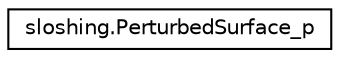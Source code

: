 digraph "Graphical Class Hierarchy"
{
 // LATEX_PDF_SIZE
  edge [fontname="Helvetica",fontsize="10",labelfontname="Helvetica",labelfontsize="10"];
  node [fontname="Helvetica",fontsize="10",shape=record];
  rankdir="LR";
  Node0 [label="sloshing.PerturbedSurface_p",height=0.2,width=0.4,color="black", fillcolor="white", style="filled",URL="$db/dc5/classsloshing_1_1PerturbedSurface__p.html",tooltip=" "];
}
